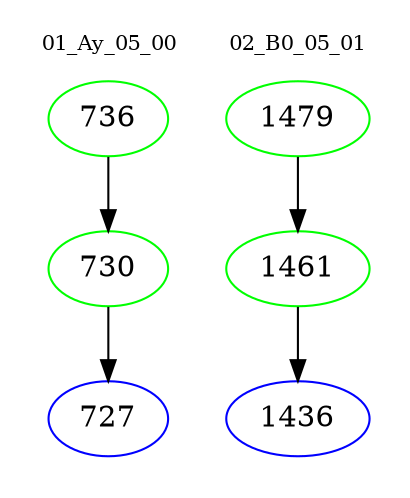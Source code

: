 digraph{
subgraph cluster_0 {
color = white
label = "01_Ay_05_00";
fontsize=10;
T0_736 [label="736", color="green"]
T0_736 -> T0_730 [color="black"]
T0_730 [label="730", color="green"]
T0_730 -> T0_727 [color="black"]
T0_727 [label="727", color="blue"]
}
subgraph cluster_1 {
color = white
label = "02_B0_05_01";
fontsize=10;
T1_1479 [label="1479", color="green"]
T1_1479 -> T1_1461 [color="black"]
T1_1461 [label="1461", color="green"]
T1_1461 -> T1_1436 [color="black"]
T1_1436 [label="1436", color="blue"]
}
}
